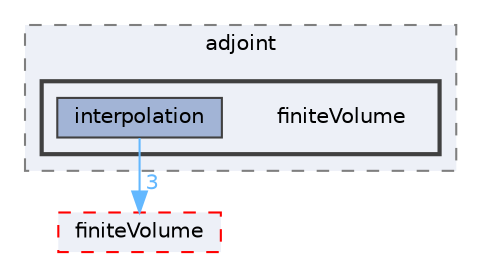 digraph "src/optimisation/adjointOptimisation/adjoint/finiteVolume"
{
 // LATEX_PDF_SIZE
  bgcolor="transparent";
  edge [fontname=Helvetica,fontsize=10,labelfontname=Helvetica,labelfontsize=10];
  node [fontname=Helvetica,fontsize=10,shape=box,height=0.2,width=0.4];
  compound=true
  subgraph clusterdir_ec068ce9daa9333922b6d138eb1e178a {
    graph [ bgcolor="#edf0f7", pencolor="grey50", label="adjoint", fontname=Helvetica,fontsize=10 style="filled,dashed", URL="dir_ec068ce9daa9333922b6d138eb1e178a.html",tooltip=""]
  subgraph clusterdir_2c63daf54d8e3dba8009549c93157325 {
    graph [ bgcolor="#edf0f7", pencolor="grey25", label="", fontname=Helvetica,fontsize=10 style="filled,bold", URL="dir_2c63daf54d8e3dba8009549c93157325.html",tooltip=""]
    dir_2c63daf54d8e3dba8009549c93157325 [shape=plaintext, label="finiteVolume"];
  dir_61bf9d2f665033a11dac176bff8be788 [label="interpolation", fillcolor="#a2b4d6", color="grey25", style="filled", URL="dir_61bf9d2f665033a11dac176bff8be788.html",tooltip=""];
  }
  }
  dir_9bd15774b555cf7259a6fa18f99fe99b [label="finiteVolume", fillcolor="#edf0f7", color="red", style="filled,dashed", URL="dir_9bd15774b555cf7259a6fa18f99fe99b.html",tooltip=""];
  dir_61bf9d2f665033a11dac176bff8be788->dir_9bd15774b555cf7259a6fa18f99fe99b [headlabel="3", labeldistance=1.5 headhref="dir_001927_001387.html" href="dir_001927_001387.html" color="steelblue1" fontcolor="steelblue1"];
}

